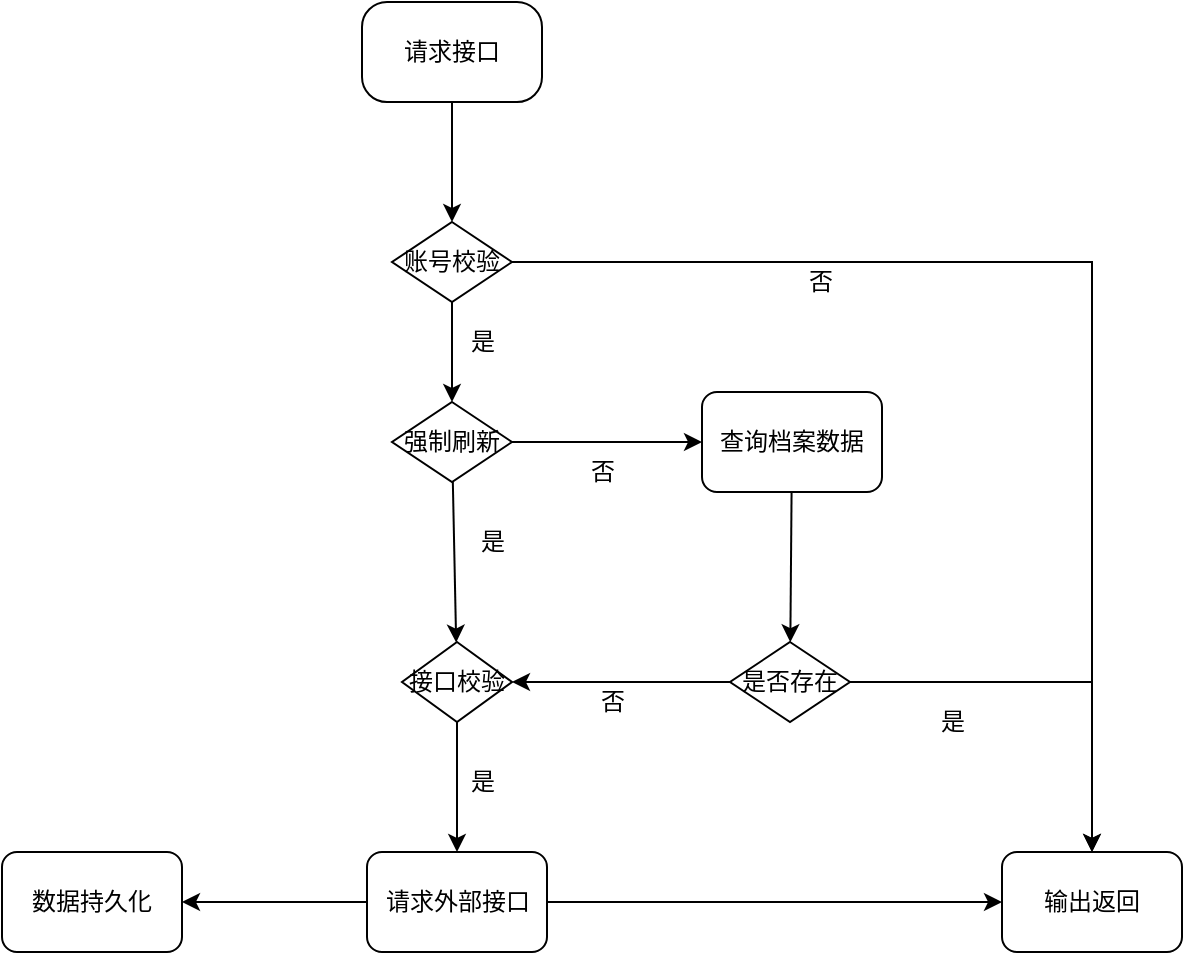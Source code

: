 <mxfile version="15.5.9" type="github">
  <diagram id="av9h4-bqfBj5PJKswYbp" name="Page-2">
    <mxGraphModel dx="782" dy="446" grid="1" gridSize="10" guides="1" tooltips="1" connect="1" arrows="1" fold="1" page="1" pageScale="1" pageWidth="827" pageHeight="1169" math="0" shadow="0">
      <root>
        <mxCell id="liGY0jQ4ESLPU0yBtdnb-0" />
        <mxCell id="liGY0jQ4ESLPU0yBtdnb-1" parent="liGY0jQ4ESLPU0yBtdnb-0" />
        <mxCell id="liGY0jQ4ESLPU0yBtdnb-26" value="" style="edgeStyle=none;rounded=0;orthogonalLoop=1;jettySize=auto;html=1;" edge="1" parent="liGY0jQ4ESLPU0yBtdnb-1" source="liGY0jQ4ESLPU0yBtdnb-2" target="liGY0jQ4ESLPU0yBtdnb-4">
          <mxGeometry relative="1" as="geometry" />
        </mxCell>
        <mxCell id="liGY0jQ4ESLPU0yBtdnb-2" value="请求接口" style="rounded=1;whiteSpace=wrap;html=1;arcSize=25;" vertex="1" parent="liGY0jQ4ESLPU0yBtdnb-1">
          <mxGeometry x="230" y="110" width="90" height="50" as="geometry" />
        </mxCell>
        <mxCell id="liGY0jQ4ESLPU0yBtdnb-27" value="" style="edgeStyle=none;rounded=0;orthogonalLoop=1;jettySize=auto;html=1;" edge="1" parent="liGY0jQ4ESLPU0yBtdnb-1" source="liGY0jQ4ESLPU0yBtdnb-4" target="liGY0jQ4ESLPU0yBtdnb-5">
          <mxGeometry relative="1" as="geometry" />
        </mxCell>
        <mxCell id="liGY0jQ4ESLPU0yBtdnb-61" style="edgeStyle=orthogonalEdgeStyle;rounded=0;orthogonalLoop=1;jettySize=auto;html=1;entryX=0.5;entryY=0;entryDx=0;entryDy=0;" edge="1" parent="liGY0jQ4ESLPU0yBtdnb-1" source="liGY0jQ4ESLPU0yBtdnb-4" target="liGY0jQ4ESLPU0yBtdnb-8">
          <mxGeometry relative="1" as="geometry" />
        </mxCell>
        <mxCell id="liGY0jQ4ESLPU0yBtdnb-4" value="账号校验" style="rhombus;whiteSpace=wrap;html=1;" vertex="1" parent="liGY0jQ4ESLPU0yBtdnb-1">
          <mxGeometry x="245" y="220" width="60" height="40" as="geometry" />
        </mxCell>
        <object label="" id="liGY0jQ4ESLPU0yBtdnb-18">
          <mxCell style="edgeStyle=none;rounded=0;orthogonalLoop=1;jettySize=auto;html=1;" edge="1" parent="liGY0jQ4ESLPU0yBtdnb-1" source="liGY0jQ4ESLPU0yBtdnb-5" target="liGY0jQ4ESLPU0yBtdnb-11">
            <mxGeometry relative="1" as="geometry">
              <Array as="points" />
            </mxGeometry>
          </mxCell>
        </object>
        <mxCell id="liGY0jQ4ESLPU0yBtdnb-30" value="" style="edgeStyle=none;rounded=0;orthogonalLoop=1;jettySize=auto;html=1;" edge="1" parent="liGY0jQ4ESLPU0yBtdnb-1" source="liGY0jQ4ESLPU0yBtdnb-5" target="liGY0jQ4ESLPU0yBtdnb-28">
          <mxGeometry relative="1" as="geometry" />
        </mxCell>
        <mxCell id="liGY0jQ4ESLPU0yBtdnb-5" value="强制刷新" style="rhombus;whiteSpace=wrap;html=1;" vertex="1" parent="liGY0jQ4ESLPU0yBtdnb-1">
          <mxGeometry x="245" y="310" width="60" height="40" as="geometry" />
        </mxCell>
        <mxCell id="liGY0jQ4ESLPU0yBtdnb-8" value="输出返回" style="rounded=1;whiteSpace=wrap;html=1;" vertex="1" parent="liGY0jQ4ESLPU0yBtdnb-1">
          <mxGeometry x="550" y="535" width="90" height="50" as="geometry" />
        </mxCell>
        <mxCell id="liGY0jQ4ESLPU0yBtdnb-19" value="" style="edgeStyle=none;rounded=0;orthogonalLoop=1;jettySize=auto;html=1;" edge="1" parent="liGY0jQ4ESLPU0yBtdnb-1" source="liGY0jQ4ESLPU0yBtdnb-11" target="liGY0jQ4ESLPU0yBtdnb-12">
          <mxGeometry relative="1" as="geometry" />
        </mxCell>
        <mxCell id="liGY0jQ4ESLPU0yBtdnb-11" value="查询档案数据" style="rounded=1;whiteSpace=wrap;html=1;" vertex="1" parent="liGY0jQ4ESLPU0yBtdnb-1">
          <mxGeometry x="400" y="305" width="90" height="50" as="geometry" />
        </mxCell>
        <mxCell id="liGY0jQ4ESLPU0yBtdnb-31" value="" style="edgeStyle=none;rounded=0;orthogonalLoop=1;jettySize=auto;html=1;" edge="1" parent="liGY0jQ4ESLPU0yBtdnb-1" source="liGY0jQ4ESLPU0yBtdnb-12" target="liGY0jQ4ESLPU0yBtdnb-28">
          <mxGeometry relative="1" as="geometry" />
        </mxCell>
        <mxCell id="liGY0jQ4ESLPU0yBtdnb-63" style="edgeStyle=orthogonalEdgeStyle;rounded=0;orthogonalLoop=1;jettySize=auto;html=1;entryX=0.5;entryY=0;entryDx=0;entryDy=0;" edge="1" parent="liGY0jQ4ESLPU0yBtdnb-1" source="liGY0jQ4ESLPU0yBtdnb-12" target="liGY0jQ4ESLPU0yBtdnb-8">
          <mxGeometry relative="1" as="geometry" />
        </mxCell>
        <mxCell id="liGY0jQ4ESLPU0yBtdnb-12" value="是否存在" style="rhombus;whiteSpace=wrap;html=1;" vertex="1" parent="liGY0jQ4ESLPU0yBtdnb-1">
          <mxGeometry x="414" y="430" width="60" height="40" as="geometry" />
        </mxCell>
        <mxCell id="liGY0jQ4ESLPU0yBtdnb-13" style="edgeStyle=none;rounded=0;orthogonalLoop=1;jettySize=auto;html=1;exitX=1;exitY=1;exitDx=0;exitDy=0;" edge="1" parent="liGY0jQ4ESLPU0yBtdnb-1" source="liGY0jQ4ESLPU0yBtdnb-12" target="liGY0jQ4ESLPU0yBtdnb-12">
          <mxGeometry relative="1" as="geometry" />
        </mxCell>
        <mxCell id="liGY0jQ4ESLPU0yBtdnb-20" value="否" style="text;html=1;resizable=0;autosize=1;align=center;verticalAlign=middle;points=[];fillColor=none;strokeColor=none;rounded=0;" vertex="1" parent="liGY0jQ4ESLPU0yBtdnb-1">
          <mxGeometry x="335" y="335" width="30" height="20" as="geometry" />
        </mxCell>
        <mxCell id="liGY0jQ4ESLPU0yBtdnb-37" value="" style="edgeStyle=none;rounded=0;orthogonalLoop=1;jettySize=auto;html=1;" edge="1" parent="liGY0jQ4ESLPU0yBtdnb-1" source="liGY0jQ4ESLPU0yBtdnb-22" target="liGY0jQ4ESLPU0yBtdnb-36">
          <mxGeometry relative="1" as="geometry" />
        </mxCell>
        <mxCell id="liGY0jQ4ESLPU0yBtdnb-56" style="edgeStyle=orthogonalEdgeStyle;rounded=0;orthogonalLoop=1;jettySize=auto;html=1;" edge="1" parent="liGY0jQ4ESLPU0yBtdnb-1" source="liGY0jQ4ESLPU0yBtdnb-22" target="liGY0jQ4ESLPU0yBtdnb-8">
          <mxGeometry relative="1" as="geometry" />
        </mxCell>
        <mxCell id="liGY0jQ4ESLPU0yBtdnb-22" value="请求外部接口" style="rounded=1;whiteSpace=wrap;html=1;" vertex="1" parent="liGY0jQ4ESLPU0yBtdnb-1">
          <mxGeometry x="232.5" y="535" width="90" height="50" as="geometry" />
        </mxCell>
        <mxCell id="liGY0jQ4ESLPU0yBtdnb-32" value="" style="edgeStyle=none;rounded=0;orthogonalLoop=1;jettySize=auto;html=1;" edge="1" parent="liGY0jQ4ESLPU0yBtdnb-1" source="liGY0jQ4ESLPU0yBtdnb-28" target="liGY0jQ4ESLPU0yBtdnb-22">
          <mxGeometry relative="1" as="geometry" />
        </mxCell>
        <mxCell id="liGY0jQ4ESLPU0yBtdnb-28" value="接口校验" style="rhombus;whiteSpace=wrap;html=1;" vertex="1" parent="liGY0jQ4ESLPU0yBtdnb-1">
          <mxGeometry x="250" y="430" width="55" height="40" as="geometry" />
        </mxCell>
        <mxCell id="liGY0jQ4ESLPU0yBtdnb-36" value="数据持久化" style="rounded=1;whiteSpace=wrap;html=1;" vertex="1" parent="liGY0jQ4ESLPU0yBtdnb-1">
          <mxGeometry x="50" y="535" width="90" height="50" as="geometry" />
        </mxCell>
        <mxCell id="liGY0jQ4ESLPU0yBtdnb-38" value="否" style="text;html=1;resizable=0;autosize=1;align=center;verticalAlign=middle;points=[];fillColor=none;strokeColor=none;rounded=0;" vertex="1" parent="liGY0jQ4ESLPU0yBtdnb-1">
          <mxGeometry x="340" y="450" width="30" height="20" as="geometry" />
        </mxCell>
        <mxCell id="liGY0jQ4ESLPU0yBtdnb-39" value="是" style="text;html=1;resizable=0;autosize=1;align=center;verticalAlign=middle;points=[];fillColor=none;strokeColor=none;rounded=0;" vertex="1" parent="liGY0jQ4ESLPU0yBtdnb-1">
          <mxGeometry x="275" y="490" width="30" height="20" as="geometry" />
        </mxCell>
        <mxCell id="liGY0jQ4ESLPU0yBtdnb-57" value="是" style="text;html=1;resizable=0;autosize=1;align=center;verticalAlign=middle;points=[];fillColor=none;strokeColor=none;rounded=0;" vertex="1" parent="liGY0jQ4ESLPU0yBtdnb-1">
          <mxGeometry x="510" y="460" width="30" height="20" as="geometry" />
        </mxCell>
        <mxCell id="liGY0jQ4ESLPU0yBtdnb-58" value="是" style="text;html=1;resizable=0;autosize=1;align=center;verticalAlign=middle;points=[];fillColor=none;strokeColor=none;rounded=0;" vertex="1" parent="liGY0jQ4ESLPU0yBtdnb-1">
          <mxGeometry x="280" y="370" width="30" height="20" as="geometry" />
        </mxCell>
        <mxCell id="liGY0jQ4ESLPU0yBtdnb-59" value="是" style="text;html=1;resizable=0;autosize=1;align=center;verticalAlign=middle;points=[];fillColor=none;strokeColor=none;rounded=0;" vertex="1" parent="liGY0jQ4ESLPU0yBtdnb-1">
          <mxGeometry x="275" y="270" width="30" height="20" as="geometry" />
        </mxCell>
        <mxCell id="liGY0jQ4ESLPU0yBtdnb-62" value="否" style="text;html=1;resizable=0;autosize=1;align=center;verticalAlign=middle;points=[];fillColor=none;strokeColor=none;rounded=0;" vertex="1" parent="liGY0jQ4ESLPU0yBtdnb-1">
          <mxGeometry x="444" y="240" width="30" height="20" as="geometry" />
        </mxCell>
      </root>
    </mxGraphModel>
  </diagram>
</mxfile>
